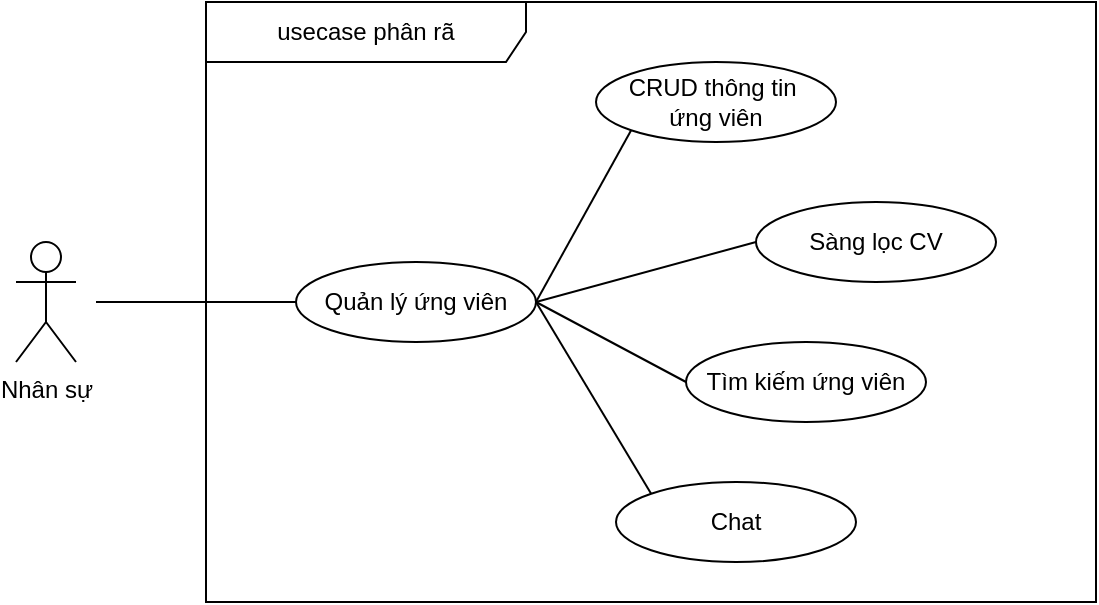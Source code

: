 <mxfile>
    <diagram id="0kghuHNKZPSHM4wSrB7V" name="Page-1">
        <mxGraphModel dx="921" dy="432" grid="1" gridSize="10" guides="1" tooltips="1" connect="1" arrows="1" fold="1" page="1" pageScale="1" pageWidth="850" pageHeight="1100" math="0" shadow="0">
            <root>
                <mxCell id="0"/>
                <mxCell id="1" parent="0"/>
                <mxCell id="2" value="usecase phân rã" style="shape=umlFrame;whiteSpace=wrap;html=1;pointerEvents=0;recursiveResize=0;container=1;collapsible=0;width=160;" parent="1" vertex="1">
                    <mxGeometry x="185" y="170" width="445" height="300" as="geometry"/>
                </mxCell>
                <mxCell id="5" value="Quản lý ứng viên" style="ellipse;whiteSpace=wrap;html=1;" parent="2" vertex="1">
                    <mxGeometry x="45" y="130" width="120" height="40" as="geometry"/>
                </mxCell>
                <mxCell id="6" value="CRUD thông tin&amp;nbsp;&lt;div&gt;ứng viên&lt;/div&gt;" style="ellipse;whiteSpace=wrap;html=1;" parent="2" vertex="1">
                    <mxGeometry x="195" y="30" width="120" height="40" as="geometry"/>
                </mxCell>
                <mxCell id="7" value="Tìm kiếm ứng viên" style="ellipse;whiteSpace=wrap;html=1;" parent="2" vertex="1">
                    <mxGeometry x="240" y="170" width="120" height="40" as="geometry"/>
                </mxCell>
                <mxCell id="9" value="" style="endArrow=none;startArrow=none;endFill=0;startFill=0;endSize=8;html=1;verticalAlign=bottom;labelBackgroundColor=none;strokeWidth=1;entryX=0;entryY=1;entryDx=0;entryDy=0;exitX=1;exitY=0.5;exitDx=0;exitDy=0;" parent="2" source="5" target="6" edge="1">
                    <mxGeometry width="160" relative="1" as="geometry">
                        <mxPoint x="-65" y="120" as="sourcePoint"/>
                        <mxPoint x="65" y="120" as="targetPoint"/>
                    </mxGeometry>
                </mxCell>
                <mxCell id="10" value="" style="endArrow=none;startArrow=none;endFill=0;startFill=0;endSize=8;html=1;verticalAlign=bottom;labelBackgroundColor=none;strokeWidth=1;entryX=0;entryY=0.5;entryDx=0;entryDy=0;exitX=1;exitY=0.5;exitDx=0;exitDy=0;" parent="2" source="5" target="7" edge="1">
                    <mxGeometry width="160" relative="1" as="geometry">
                        <mxPoint x="-55" y="130" as="sourcePoint"/>
                        <mxPoint x="75" y="130" as="targetPoint"/>
                    </mxGeometry>
                </mxCell>
                <mxCell id="19" value="Chat" style="ellipse;whiteSpace=wrap;html=1;" parent="2" vertex="1">
                    <mxGeometry x="205" y="240" width="120" height="40" as="geometry"/>
                </mxCell>
                <mxCell id="20" value="" style="endArrow=none;startArrow=none;endFill=0;startFill=0;endSize=8;html=1;verticalAlign=bottom;labelBackgroundColor=none;strokeWidth=1;entryX=0;entryY=0;entryDx=0;entryDy=0;exitX=1;exitY=0.5;exitDx=0;exitDy=0;" parent="2" source="5" target="19" edge="1">
                    <mxGeometry width="160" relative="1" as="geometry">
                        <mxPoint x="175" y="160" as="sourcePoint"/>
                        <mxPoint x="275" y="180" as="targetPoint"/>
                    </mxGeometry>
                </mxCell>
                <mxCell id="21" value="Sàng lọc CV" style="ellipse;whiteSpace=wrap;html=1;" parent="2" vertex="1">
                    <mxGeometry x="275" y="100" width="120" height="40" as="geometry"/>
                </mxCell>
                <mxCell id="4" value="Nhân sự" style="shape=umlActor;verticalLabelPosition=bottom;verticalAlign=top;html=1;" parent="1" vertex="1">
                    <mxGeometry x="90" y="290" width="30" height="60" as="geometry"/>
                </mxCell>
                <mxCell id="8" value="" style="endArrow=none;startArrow=none;endFill=0;startFill=0;endSize=8;html=1;verticalAlign=bottom;labelBackgroundColor=none;strokeWidth=1;entryX=0;entryY=0.5;entryDx=0;entryDy=0;" parent="1" target="5" edge="1">
                    <mxGeometry width="160" relative="1" as="geometry">
                        <mxPoint x="130" y="320" as="sourcePoint"/>
                        <mxPoint x="240" y="280" as="targetPoint"/>
                    </mxGeometry>
                </mxCell>
                <mxCell id="23" value="" style="endArrow=none;startArrow=none;endFill=0;startFill=0;endSize=8;html=1;verticalAlign=bottom;labelBackgroundColor=none;strokeWidth=1;entryX=0;entryY=0.5;entryDx=0;entryDy=0;" edge="1" parent="1" target="21">
                    <mxGeometry width="160" relative="1" as="geometry">
                        <mxPoint x="350" y="320" as="sourcePoint"/>
                        <mxPoint x="435" y="370" as="targetPoint"/>
                    </mxGeometry>
                </mxCell>
            </root>
        </mxGraphModel>
    </diagram>
</mxfile>